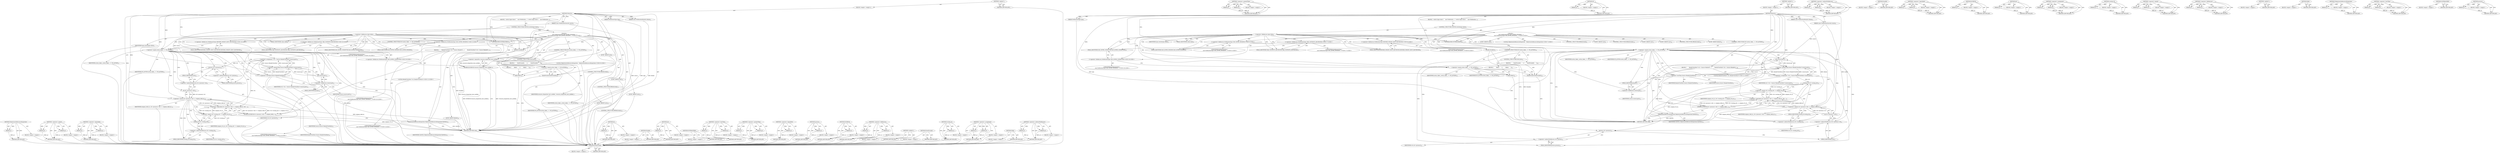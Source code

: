 digraph "process" {
vulnerable_175 [label=<(METHOD,TakeActionOnResourceDispatcher)>];
vulnerable_176 [label=<(PARAM,p1)>];
vulnerable_177 [label=<(BLOCK,&lt;empty&gt;,&lt;empty&gt;)>];
vulnerable_178 [label=<(METHOD_RETURN,ANY)>];
vulnerable_129 [label=<(METHOD,&lt;operator&gt;.equals)>];
vulnerable_130 [label=<(PARAM,p1)>];
vulnerable_131 [label=<(PARAM,p2)>];
vulnerable_132 [label=<(BLOCK,&lt;empty&gt;,&lt;empty&gt;)>];
vulnerable_133 [label=<(METHOD_RETURN,ANY)>];
vulnerable_153 [label=<(METHOD,&lt;operator&gt;.logicalAnd)>];
vulnerable_154 [label=<(PARAM,p1)>];
vulnerable_155 [label=<(PARAM,p2)>];
vulnerable_156 [label=<(BLOCK,&lt;empty&gt;,&lt;empty&gt;)>];
vulnerable_157 [label=<(METHOD_RETURN,ANY)>];
vulnerable_6 [label=<(METHOD,&lt;global&gt;)<SUB>1</SUB>>];
vulnerable_7 [label=<(BLOCK,&lt;empty&gt;,&lt;empty&gt;)<SUB>1</SUB>>];
vulnerable_8 [label=<(METHOD,Observe)<SUB>1</SUB>>];
vulnerable_9 [label=<(PARAM,NotificationType type)<SUB>1</SUB>>];
vulnerable_10 [label=<(PARAM,const NotificationSource&amp; source)<SUB>2</SUB>>];
vulnerable_11 [label=<(PARAM,const NotificationDetails&amp; details)<SUB>3</SUB>>];
vulnerable_12 [label=<(BLOCK,{
  switch (type.value) {
    case Notification...,{
  switch (type.value) {
    case Notification...)<SUB>3</SUB>>];
vulnerable_13 [label=<(CONTROL_STRUCTURE,SWITCH,switch(type.value))<SUB>4</SUB>>];
vulnerable_14 [label=<(&lt;operator&gt;.fieldAccess,type.value)<SUB>4</SUB>>];
vulnerable_15 [label=<(IDENTIFIER,type,switch(type.value))<SUB>4</SUB>>];
vulnerable_16 [label=<(FIELD_IDENTIFIER,value,value)<SUB>4</SUB>>];
vulnerable_17 [label="<(BLOCK,{
    case NotificationType::NAV_ENTRY_PENDING:...,{
    case NotificationType::NAV_ENTRY_PENDING:...)<SUB>4</SUB>>"];
vulnerable_18 [label=<(JUMP_TARGET,case)<SUB>5</SUB>>];
vulnerable_19 [label="<(&lt;operator&gt;.fieldAccess,NotificationType::NAV_ENTRY_PENDING)<SUB>5</SUB>>"];
vulnerable_20 [label="<(IDENTIFIER,NotificationType,{
    case NotificationType::NAV_ENTRY_PENDING:...)<SUB>5</SUB>>"];
vulnerable_21 [label=<(FIELD_IDENTIFIER,NAV_ENTRY_PENDING,NAV_ENTRY_PENDING)<SUB>5</SUB>>];
vulnerable_22 [label=<(Disable,Disable())<SUB>6</SUB>>];
vulnerable_23 [label=<(DCHECK,DCHECK(!resource_dispatcher_host_notified_))<SUB>7</SUB>>];
vulnerable_24 [label=<(&lt;operator&gt;.logicalNot,!resource_dispatcher_host_notified_)<SUB>7</SUB>>];
vulnerable_25 [label=<(IDENTIFIER,resource_dispatcher_host_notified_,!resource_dispatcher_host_notified_)<SUB>7</SUB>>];
vulnerable_26 [label="<(LOCAL,TakeActionOnResourceDispatcher : TakeActionOnResourceDispatcher)<SUB>8</SUB>>"];
vulnerable_27 [label=<(CONTROL_STRUCTURE,BREAK,break;)<SUB>9</SUB>>];
vulnerable_28 [label=<(JUMP_TARGET,case)<SUB>10</SUB>>];
vulnerable_29 [label="<(&lt;operator&gt;.fieldAccess,NotificationType::RENDER_WIDGET_HOST_DESTROYED)<SUB>10</SUB>>"];
vulnerable_30 [label="<(IDENTIFIER,NotificationType,{
    case NotificationType::NAV_ENTRY_PENDING:...)<SUB>10</SUB>>"];
vulnerable_31 [label=<(FIELD_IDENTIFIER,RENDER_WIDGET_HOST_DESTROYED,RENDER_WIDGET_HOST_DESTROYED)<SUB>10</SUB>>];
vulnerable_32 [label=<(CONTROL_STRUCTURE,IF,if (action_taken_ == NO_ACTION))<SUB>11</SUB>>];
vulnerable_33 [label=<(&lt;operator&gt;.equals,action_taken_ == NO_ACTION)<SUB>11</SUB>>];
vulnerable_34 [label=<(IDENTIFIER,action_taken_,action_taken_ == NO_ACTION)<SUB>11</SUB>>];
vulnerable_35 [label=<(IDENTIFIER,NO_ACTION,action_taken_ == NO_ACTION)<SUB>11</SUB>>];
vulnerable_36 [label=<(BLOCK,{
        RenderViewHost* rvh = Source&lt;RenderVi...,{
        RenderViewHost* rvh = Source&lt;RenderVi...)<SUB>11</SUB>>];
vulnerable_37 [label="<(LOCAL,RenderViewHost* rvh: RenderViewHost*)<SUB>12</SUB>>"];
vulnerable_38 [label=<(&lt;operator&gt;.assignment,* rvh = Source&lt;RenderViewHost&gt;(source).ptr())<SUB>12</SUB>>];
vulnerable_39 [label=<(IDENTIFIER,rvh,* rvh = Source&lt;RenderViewHost&gt;(source).ptr())<SUB>12</SUB>>];
vulnerable_40 [label=<(&lt;operator&gt;.greaterThan,Source&lt;RenderViewHost&gt;(source).ptr())<SUB>12</SUB>>];
vulnerable_41 [label=<(&lt;operator&gt;.lessThan,Source&lt;RenderViewHost)<SUB>12</SUB>>];
vulnerable_42 [label=<(IDENTIFIER,Source,Source&lt;RenderViewHost)<SUB>12</SUB>>];
vulnerable_43 [label=<(IDENTIFIER,RenderViewHost,Source&lt;RenderViewHost)<SUB>12</SUB>>];
vulnerable_44 [label=<(ptr,(source).ptr())<SUB>12</SUB>>];
vulnerable_45 [label=<(&lt;operator&gt;.fieldAccess,(source).ptr)<SUB>12</SUB>>];
vulnerable_46 [label=<(IDENTIFIER,source,(source).ptr())<SUB>12</SUB>>];
vulnerable_47 [label=<(FIELD_IDENTIFIER,ptr,ptr)<SUB>12</SUB>>];
vulnerable_48 [label=<(DCHECK,DCHECK(rvh-&gt;process()-&gt;id() == original_child_i...)<SUB>13</SUB>>];
vulnerable_49 [label=<(&lt;operator&gt;.logicalAnd,rvh-&gt;process()-&gt;id() == original_child_id_ &amp;&amp;
 ...)<SUB>13</SUB>>];
vulnerable_50 [label=<(&lt;operator&gt;.equals,rvh-&gt;process()-&gt;id() == original_child_id_)<SUB>13</SUB>>];
vulnerable_51 [label=<(id,rvh-&gt;process()-&gt;id())<SUB>13</SUB>>];
vulnerable_52 [label=<(&lt;operator&gt;.indirectFieldAccess,rvh-&gt;process()-&gt;id)<SUB>13</SUB>>];
vulnerable_53 [label=<(process,rvh-&gt;process())<SUB>13</SUB>>];
vulnerable_54 [label=<(&lt;operator&gt;.indirectFieldAccess,rvh-&gt;process)<SUB>13</SUB>>];
vulnerable_55 [label=<(IDENTIFIER,rvh,rvh-&gt;process())<SUB>13</SUB>>];
vulnerable_56 [label=<(FIELD_IDENTIFIER,process,process)<SUB>13</SUB>>];
vulnerable_57 [label=<(FIELD_IDENTIFIER,id,id)<SUB>13</SUB>>];
vulnerable_58 [label=<(IDENTIFIER,original_child_id_,rvh-&gt;process()-&gt;id() == original_child_id_)<SUB>13</SUB>>];
vulnerable_59 [label=<(&lt;operator&gt;.equals,rvh-&gt;routing_id() == original_rvh_id_)<SUB>14</SUB>>];
vulnerable_60 [label=<(routing_id,rvh-&gt;routing_id())<SUB>14</SUB>>];
vulnerable_61 [label=<(&lt;operator&gt;.indirectFieldAccess,rvh-&gt;routing_id)<SUB>14</SUB>>];
vulnerable_62 [label=<(IDENTIFIER,rvh,rvh-&gt;routing_id())<SUB>14</SUB>>];
vulnerable_63 [label=<(FIELD_IDENTIFIER,routing_id,routing_id)<SUB>14</SUB>>];
vulnerable_64 [label=<(IDENTIFIER,original_rvh_id_,rvh-&gt;routing_id() == original_rvh_id_)<SUB>14</SUB>>];
vulnerable_65 [label=<(TakeActionOnResourceDispatcher,TakeActionOnResourceDispatcher(CANCEL))<SUB>15</SUB>>];
vulnerable_66 [label=<(IDENTIFIER,CANCEL,TakeActionOnResourceDispatcher(CANCEL))<SUB>15</SUB>>];
vulnerable_67 [label=<(CONTROL_STRUCTURE,BREAK,break;)<SUB>17</SUB>>];
vulnerable_68 [label=<(JUMP_TARGET,case)<SUB>18</SUB>>];
vulnerable_69 [label="<(&lt;operator&gt;.fieldAccess,NotificationType::TAB_CONTENTS_DESTROYED)<SUB>18</SUB>>"];
vulnerable_70 [label="<(IDENTIFIER,NotificationType,{
    case NotificationType::NAV_ENTRY_PENDING:...)<SUB>18</SUB>>"];
vulnerable_71 [label=<(FIELD_IDENTIFIER,TAB_CONTENTS_DESTROYED,TAB_CONTENTS_DESTROYED)<SUB>18</SUB>>];
vulnerable_72 [label=<(JUMP_TARGET,case)<SUB>19</SUB>>];
vulnerable_73 [label="<(&lt;operator&gt;.fieldAccess,NotificationType::NAV_ENTRY_COMMITTED)<SUB>19</SUB>>"];
vulnerable_74 [label="<(IDENTIFIER,NotificationType,{
    case NotificationType::NAV_ENTRY_PENDING:...)<SUB>19</SUB>>"];
vulnerable_75 [label=<(FIELD_IDENTIFIER,NAV_ENTRY_COMMITTED,NAV_ENTRY_COMMITTED)<SUB>19</SUB>>];
vulnerable_76 [label=<(CONTROL_STRUCTURE,IF,if (action_taken_ == NO_ACTION))<SUB>20</SUB>>];
vulnerable_77 [label=<(&lt;operator&gt;.equals,action_taken_ == NO_ACTION)<SUB>20</SUB>>];
vulnerable_78 [label=<(IDENTIFIER,action_taken_,action_taken_ == NO_ACTION)<SUB>20</SUB>>];
vulnerable_79 [label=<(IDENTIFIER,NO_ACTION,action_taken_ == NO_ACTION)<SUB>20</SUB>>];
vulnerable_80 [label=<(BLOCK,{
        DontProceed();
      },{
        DontProceed();
      })<SUB>20</SUB>>];
vulnerable_81 [label=<(DontProceed,DontProceed())<SUB>21</SUB>>];
vulnerable_82 [label=<(CONTROL_STRUCTURE,ELSE,else)<SUB>22</SUB>>];
vulnerable_83 [label=<(BLOCK,{
        Hide();
      },{
        Hide();
      })<SUB>22</SUB>>];
vulnerable_84 [label=<(Hide,Hide())<SUB>23</SUB>>];
vulnerable_85 [label=<(CONTROL_STRUCTURE,BREAK,break;)<SUB>25</SUB>>];
vulnerable_86 [label=<(JUMP_TARGET,default)<SUB>26</SUB>>];
vulnerable_87 [label=<(NOTREACHED,NOTREACHED())<SUB>27</SUB>>];
vulnerable_88 [label=<(METHOD_RETURN,void)<SUB>1</SUB>>];
vulnerable_90 [label=<(METHOD_RETURN,ANY)<SUB>1</SUB>>];
vulnerable_158 [label=<(METHOD,id)>];
vulnerable_159 [label=<(PARAM,p1)>];
vulnerable_160 [label=<(BLOCK,&lt;empty&gt;,&lt;empty&gt;)>];
vulnerable_161 [label=<(METHOD_RETURN,ANY)>];
vulnerable_118 [label=<(METHOD,Disable)>];
vulnerable_119 [label=<(BLOCK,&lt;empty&gt;,&lt;empty&gt;)>];
vulnerable_120 [label=<(METHOD_RETURN,ANY)>];
vulnerable_149 [label=<(METHOD,ptr)>];
vulnerable_150 [label=<(PARAM,p1)>];
vulnerable_151 [label=<(BLOCK,&lt;empty&gt;,&lt;empty&gt;)>];
vulnerable_152 [label=<(METHOD_RETURN,ANY)>];
vulnerable_185 [label=<(METHOD,NOTREACHED)>];
vulnerable_186 [label=<(BLOCK,&lt;empty&gt;,&lt;empty&gt;)>];
vulnerable_187 [label=<(METHOD_RETURN,ANY)>];
vulnerable_144 [label=<(METHOD,&lt;operator&gt;.lessThan)>];
vulnerable_145 [label=<(PARAM,p1)>];
vulnerable_146 [label=<(PARAM,p2)>];
vulnerable_147 [label=<(BLOCK,&lt;empty&gt;,&lt;empty&gt;)>];
vulnerable_148 [label=<(METHOD_RETURN,ANY)>];
vulnerable_139 [label=<(METHOD,&lt;operator&gt;.greaterThan)>];
vulnerable_140 [label=<(PARAM,p1)>];
vulnerable_141 [label=<(PARAM,p2)>];
vulnerable_142 [label=<(BLOCK,&lt;empty&gt;,&lt;empty&gt;)>];
vulnerable_143 [label=<(METHOD_RETURN,ANY)>];
vulnerable_125 [label=<(METHOD,&lt;operator&gt;.logicalNot)>];
vulnerable_126 [label=<(PARAM,p1)>];
vulnerable_127 [label=<(BLOCK,&lt;empty&gt;,&lt;empty&gt;)>];
vulnerable_128 [label=<(METHOD_RETURN,ANY)>];
vulnerable_167 [label=<(METHOD,process)>];
vulnerable_168 [label=<(PARAM,p1)>];
vulnerable_169 [label=<(BLOCK,&lt;empty&gt;,&lt;empty&gt;)>];
vulnerable_170 [label=<(METHOD_RETURN,ANY)>];
vulnerable_121 [label=<(METHOD,DCHECK)>];
vulnerable_122 [label=<(PARAM,p1)>];
vulnerable_123 [label=<(BLOCK,&lt;empty&gt;,&lt;empty&gt;)>];
vulnerable_124 [label=<(METHOD_RETURN,ANY)>];
vulnerable_113 [label=<(METHOD,&lt;operator&gt;.fieldAccess)>];
vulnerable_114 [label=<(PARAM,p1)>];
vulnerable_115 [label=<(PARAM,p2)>];
vulnerable_116 [label=<(BLOCK,&lt;empty&gt;,&lt;empty&gt;)>];
vulnerable_117 [label=<(METHOD_RETURN,ANY)>];
vulnerable_107 [label=<(METHOD,&lt;global&gt;)<SUB>1</SUB>>];
vulnerable_108 [label=<(BLOCK,&lt;empty&gt;,&lt;empty&gt;)>];
vulnerable_109 [label=<(METHOD_RETURN,ANY)>];
vulnerable_179 [label=<(METHOD,DontProceed)>];
vulnerable_180 [label=<(BLOCK,&lt;empty&gt;,&lt;empty&gt;)>];
vulnerable_181 [label=<(METHOD_RETURN,ANY)>];
vulnerable_171 [label=<(METHOD,routing_id)>];
vulnerable_172 [label=<(PARAM,p1)>];
vulnerable_173 [label=<(BLOCK,&lt;empty&gt;,&lt;empty&gt;)>];
vulnerable_174 [label=<(METHOD_RETURN,ANY)>];
vulnerable_134 [label=<(METHOD,&lt;operator&gt;.assignment)>];
vulnerable_135 [label=<(PARAM,p1)>];
vulnerable_136 [label=<(PARAM,p2)>];
vulnerable_137 [label=<(BLOCK,&lt;empty&gt;,&lt;empty&gt;)>];
vulnerable_138 [label=<(METHOD_RETURN,ANY)>];
vulnerable_182 [label=<(METHOD,Hide)>];
vulnerable_183 [label=<(BLOCK,&lt;empty&gt;,&lt;empty&gt;)>];
vulnerable_184 [label=<(METHOD_RETURN,ANY)>];
vulnerable_162 [label=<(METHOD,&lt;operator&gt;.indirectFieldAccess)>];
vulnerable_163 [label=<(PARAM,p1)>];
vulnerable_164 [label=<(PARAM,p2)>];
vulnerable_165 [label=<(BLOCK,&lt;empty&gt;,&lt;empty&gt;)>];
vulnerable_166 [label=<(METHOD_RETURN,ANY)>];
fixed_172 [label=<(METHOD,DontProceed)>];
fixed_173 [label=<(BLOCK,&lt;empty&gt;,&lt;empty&gt;)>];
fixed_174 [label=<(METHOD_RETURN,ANY)>];
fixed_128 [label=<(METHOD,&lt;operator&gt;.greaterThan)>];
fixed_129 [label=<(PARAM,p1)>];
fixed_130 [label=<(PARAM,p2)>];
fixed_131 [label=<(BLOCK,&lt;empty&gt;,&lt;empty&gt;)>];
fixed_132 [label=<(METHOD_RETURN,ANY)>];
fixed_151 [label=<(METHOD,id)>];
fixed_152 [label=<(PARAM,p1)>];
fixed_153 [label=<(BLOCK,&lt;empty&gt;,&lt;empty&gt;)>];
fixed_154 [label=<(METHOD_RETURN,ANY)>];
fixed_6 [label=<(METHOD,&lt;global&gt;)<SUB>1</SUB>>];
fixed_7 [label=<(BLOCK,&lt;empty&gt;,&lt;empty&gt;)<SUB>1</SUB>>];
fixed_8 [label=<(METHOD,Observe)<SUB>1</SUB>>];
fixed_9 [label=<(PARAM,NotificationType type)<SUB>1</SUB>>];
fixed_10 [label=<(PARAM,const NotificationSource&amp; source)<SUB>2</SUB>>];
fixed_11 [label=<(PARAM,const NotificationDetails&amp; details)<SUB>3</SUB>>];
fixed_12 [label=<(BLOCK,{
  switch (type.value) {
    case Notification...,{
  switch (type.value) {
    case Notification...)<SUB>3</SUB>>];
fixed_13 [label=<(CONTROL_STRUCTURE,SWITCH,switch(type.value))<SUB>4</SUB>>];
fixed_14 [label=<(&lt;operator&gt;.fieldAccess,type.value)<SUB>4</SUB>>];
fixed_15 [label=<(IDENTIFIER,type,switch(type.value))<SUB>4</SUB>>];
fixed_16 [label=<(FIELD_IDENTIFIER,value,value)<SUB>4</SUB>>];
fixed_17 [label="<(BLOCK,{
    case NotificationType::NAV_ENTRY_PENDING:...,{
    case NotificationType::NAV_ENTRY_PENDING:...)<SUB>4</SUB>>"];
fixed_18 [label=<(JUMP_TARGET,case)<SUB>5</SUB>>];
fixed_19 [label="<(&lt;operator&gt;.fieldAccess,NotificationType::NAV_ENTRY_PENDING)<SUB>5</SUB>>"];
fixed_20 [label="<(IDENTIFIER,NotificationType,{
    case NotificationType::NAV_ENTRY_PENDING:...)<SUB>5</SUB>>"];
fixed_21 [label=<(FIELD_IDENTIFIER,NAV_ENTRY_PENDING,NAV_ENTRY_PENDING)<SUB>5</SUB>>];
fixed_22 [label=<(Disable,Disable())<SUB>6</SUB>>];
fixed_23 [label="<(LOCAL,TakeActionOnResourceDispatcher : TakeActionOnResourceDispatcher)<SUB>7</SUB>>"];
fixed_24 [label=<(CONTROL_STRUCTURE,BREAK,break;)<SUB>8</SUB>>];
fixed_25 [label=<(JUMP_TARGET,case)<SUB>9</SUB>>];
fixed_26 [label="<(&lt;operator&gt;.fieldAccess,NotificationType::RENDER_WIDGET_HOST_DESTROYED)<SUB>9</SUB>>"];
fixed_27 [label="<(IDENTIFIER,NotificationType,{
    case NotificationType::NAV_ENTRY_PENDING:...)<SUB>9</SUB>>"];
fixed_28 [label=<(FIELD_IDENTIFIER,RENDER_WIDGET_HOST_DESTROYED,RENDER_WIDGET_HOST_DESTROYED)<SUB>9</SUB>>];
fixed_29 [label=<(CONTROL_STRUCTURE,IF,if (action_taken_ == NO_ACTION))<SUB>10</SUB>>];
fixed_30 [label=<(&lt;operator&gt;.equals,action_taken_ == NO_ACTION)<SUB>10</SUB>>];
fixed_31 [label=<(IDENTIFIER,action_taken_,action_taken_ == NO_ACTION)<SUB>10</SUB>>];
fixed_32 [label=<(IDENTIFIER,NO_ACTION,action_taken_ == NO_ACTION)<SUB>10</SUB>>];
fixed_33 [label=<(BLOCK,{
        RenderViewHost* rvh = Source&lt;RenderVi...,{
        RenderViewHost* rvh = Source&lt;RenderVi...)<SUB>10</SUB>>];
fixed_34 [label="<(LOCAL,RenderViewHost* rvh: RenderViewHost*)<SUB>11</SUB>>"];
fixed_35 [label=<(&lt;operator&gt;.assignment,* rvh = Source&lt;RenderViewHost&gt;(source).ptr())<SUB>11</SUB>>];
fixed_36 [label=<(IDENTIFIER,rvh,* rvh = Source&lt;RenderViewHost&gt;(source).ptr())<SUB>11</SUB>>];
fixed_37 [label=<(&lt;operator&gt;.greaterThan,Source&lt;RenderViewHost&gt;(source).ptr())<SUB>11</SUB>>];
fixed_38 [label=<(&lt;operator&gt;.lessThan,Source&lt;RenderViewHost)<SUB>11</SUB>>];
fixed_39 [label=<(IDENTIFIER,Source,Source&lt;RenderViewHost)<SUB>11</SUB>>];
fixed_40 [label=<(IDENTIFIER,RenderViewHost,Source&lt;RenderViewHost)<SUB>11</SUB>>];
fixed_41 [label=<(ptr,(source).ptr())<SUB>11</SUB>>];
fixed_42 [label=<(&lt;operator&gt;.fieldAccess,(source).ptr)<SUB>11</SUB>>];
fixed_43 [label=<(IDENTIFIER,source,(source).ptr())<SUB>11</SUB>>];
fixed_44 [label=<(FIELD_IDENTIFIER,ptr,ptr)<SUB>11</SUB>>];
fixed_45 [label=<(DCHECK,DCHECK(rvh-&gt;process()-&gt;id() == original_child_i...)<SUB>12</SUB>>];
fixed_46 [label=<(&lt;operator&gt;.logicalAnd,rvh-&gt;process()-&gt;id() == original_child_id_ &amp;&amp;
 ...)<SUB>12</SUB>>];
fixed_47 [label=<(&lt;operator&gt;.equals,rvh-&gt;process()-&gt;id() == original_child_id_)<SUB>12</SUB>>];
fixed_48 [label=<(id,rvh-&gt;process()-&gt;id())<SUB>12</SUB>>];
fixed_49 [label=<(&lt;operator&gt;.indirectFieldAccess,rvh-&gt;process()-&gt;id)<SUB>12</SUB>>];
fixed_50 [label=<(process,rvh-&gt;process())<SUB>12</SUB>>];
fixed_51 [label=<(&lt;operator&gt;.indirectFieldAccess,rvh-&gt;process)<SUB>12</SUB>>];
fixed_52 [label=<(IDENTIFIER,rvh,rvh-&gt;process())<SUB>12</SUB>>];
fixed_53 [label=<(FIELD_IDENTIFIER,process,process)<SUB>12</SUB>>];
fixed_54 [label=<(FIELD_IDENTIFIER,id,id)<SUB>12</SUB>>];
fixed_55 [label=<(IDENTIFIER,original_child_id_,rvh-&gt;process()-&gt;id() == original_child_id_)<SUB>12</SUB>>];
fixed_56 [label=<(&lt;operator&gt;.equals,rvh-&gt;routing_id() == original_rvh_id_)<SUB>13</SUB>>];
fixed_57 [label=<(routing_id,rvh-&gt;routing_id())<SUB>13</SUB>>];
fixed_58 [label=<(&lt;operator&gt;.indirectFieldAccess,rvh-&gt;routing_id)<SUB>13</SUB>>];
fixed_59 [label=<(IDENTIFIER,rvh,rvh-&gt;routing_id())<SUB>13</SUB>>];
fixed_60 [label=<(FIELD_IDENTIFIER,routing_id,routing_id)<SUB>13</SUB>>];
fixed_61 [label=<(IDENTIFIER,original_rvh_id_,rvh-&gt;routing_id() == original_rvh_id_)<SUB>13</SUB>>];
fixed_62 [label=<(TakeActionOnResourceDispatcher,TakeActionOnResourceDispatcher(CANCEL))<SUB>14</SUB>>];
fixed_63 [label=<(IDENTIFIER,CANCEL,TakeActionOnResourceDispatcher(CANCEL))<SUB>14</SUB>>];
fixed_64 [label=<(CONTROL_STRUCTURE,BREAK,break;)<SUB>16</SUB>>];
fixed_65 [label=<(JUMP_TARGET,case)<SUB>17</SUB>>];
fixed_66 [label="<(&lt;operator&gt;.fieldAccess,NotificationType::TAB_CONTENTS_DESTROYED)<SUB>17</SUB>>"];
fixed_67 [label="<(IDENTIFIER,NotificationType,{
    case NotificationType::NAV_ENTRY_PENDING:...)<SUB>17</SUB>>"];
fixed_68 [label=<(FIELD_IDENTIFIER,TAB_CONTENTS_DESTROYED,TAB_CONTENTS_DESTROYED)<SUB>17</SUB>>];
fixed_69 [label=<(JUMP_TARGET,case)<SUB>18</SUB>>];
fixed_70 [label="<(&lt;operator&gt;.fieldAccess,NotificationType::NAV_ENTRY_COMMITTED)<SUB>18</SUB>>"];
fixed_71 [label="<(IDENTIFIER,NotificationType,{
    case NotificationType::NAV_ENTRY_PENDING:...)<SUB>18</SUB>>"];
fixed_72 [label=<(FIELD_IDENTIFIER,NAV_ENTRY_COMMITTED,NAV_ENTRY_COMMITTED)<SUB>18</SUB>>];
fixed_73 [label=<(CONTROL_STRUCTURE,IF,if (action_taken_ == NO_ACTION))<SUB>19</SUB>>];
fixed_74 [label=<(&lt;operator&gt;.equals,action_taken_ == NO_ACTION)<SUB>19</SUB>>];
fixed_75 [label=<(IDENTIFIER,action_taken_,action_taken_ == NO_ACTION)<SUB>19</SUB>>];
fixed_76 [label=<(IDENTIFIER,NO_ACTION,action_taken_ == NO_ACTION)<SUB>19</SUB>>];
fixed_77 [label=<(BLOCK,{
        DontProceed();
      },{
        DontProceed();
      })<SUB>19</SUB>>];
fixed_78 [label=<(DontProceed,DontProceed())<SUB>20</SUB>>];
fixed_79 [label=<(CONTROL_STRUCTURE,ELSE,else)<SUB>21</SUB>>];
fixed_80 [label=<(BLOCK,{
        Hide();
      },{
        Hide();
      })<SUB>21</SUB>>];
fixed_81 [label=<(Hide,Hide())<SUB>22</SUB>>];
fixed_82 [label=<(CONTROL_STRUCTURE,BREAK,break;)<SUB>24</SUB>>];
fixed_83 [label=<(JUMP_TARGET,default)<SUB>25</SUB>>];
fixed_84 [label=<(NOTREACHED,NOTREACHED())<SUB>26</SUB>>];
fixed_85 [label=<(METHOD_RETURN,void)<SUB>1</SUB>>];
fixed_87 [label=<(METHOD_RETURN,ANY)<SUB>1</SUB>>];
fixed_155 [label=<(METHOD,&lt;operator&gt;.indirectFieldAccess)>];
fixed_156 [label=<(PARAM,p1)>];
fixed_157 [label=<(PARAM,p2)>];
fixed_158 [label=<(BLOCK,&lt;empty&gt;,&lt;empty&gt;)>];
fixed_159 [label=<(METHOD_RETURN,ANY)>];
fixed_115 [label=<(METHOD,Disable)>];
fixed_116 [label=<(BLOCK,&lt;empty&gt;,&lt;empty&gt;)>];
fixed_117 [label=<(METHOD_RETURN,ANY)>];
fixed_146 [label=<(METHOD,&lt;operator&gt;.logicalAnd)>];
fixed_147 [label=<(PARAM,p1)>];
fixed_148 [label=<(PARAM,p2)>];
fixed_149 [label=<(BLOCK,&lt;empty&gt;,&lt;empty&gt;)>];
fixed_150 [label=<(METHOD_RETURN,ANY)>];
fixed_142 [label=<(METHOD,DCHECK)>];
fixed_143 [label=<(PARAM,p1)>];
fixed_144 [label=<(BLOCK,&lt;empty&gt;,&lt;empty&gt;)>];
fixed_145 [label=<(METHOD_RETURN,ANY)>];
fixed_138 [label=<(METHOD,ptr)>];
fixed_139 [label=<(PARAM,p1)>];
fixed_140 [label=<(BLOCK,&lt;empty&gt;,&lt;empty&gt;)>];
fixed_141 [label=<(METHOD_RETURN,ANY)>];
fixed_123 [label=<(METHOD,&lt;operator&gt;.assignment)>];
fixed_124 [label=<(PARAM,p1)>];
fixed_125 [label=<(PARAM,p2)>];
fixed_126 [label=<(BLOCK,&lt;empty&gt;,&lt;empty&gt;)>];
fixed_127 [label=<(METHOD_RETURN,ANY)>];
fixed_164 [label=<(METHOD,routing_id)>];
fixed_165 [label=<(PARAM,p1)>];
fixed_166 [label=<(BLOCK,&lt;empty&gt;,&lt;empty&gt;)>];
fixed_167 [label=<(METHOD_RETURN,ANY)>];
fixed_118 [label=<(METHOD,&lt;operator&gt;.equals)>];
fixed_119 [label=<(PARAM,p1)>];
fixed_120 [label=<(PARAM,p2)>];
fixed_121 [label=<(BLOCK,&lt;empty&gt;,&lt;empty&gt;)>];
fixed_122 [label=<(METHOD_RETURN,ANY)>];
fixed_110 [label=<(METHOD,&lt;operator&gt;.fieldAccess)>];
fixed_111 [label=<(PARAM,p1)>];
fixed_112 [label=<(PARAM,p2)>];
fixed_113 [label=<(BLOCK,&lt;empty&gt;,&lt;empty&gt;)>];
fixed_114 [label=<(METHOD_RETURN,ANY)>];
fixed_104 [label=<(METHOD,&lt;global&gt;)<SUB>1</SUB>>];
fixed_105 [label=<(BLOCK,&lt;empty&gt;,&lt;empty&gt;)>];
fixed_106 [label=<(METHOD_RETURN,ANY)>];
fixed_175 [label=<(METHOD,Hide)>];
fixed_176 [label=<(BLOCK,&lt;empty&gt;,&lt;empty&gt;)>];
fixed_177 [label=<(METHOD_RETURN,ANY)>];
fixed_168 [label=<(METHOD,TakeActionOnResourceDispatcher)>];
fixed_169 [label=<(PARAM,p1)>];
fixed_170 [label=<(BLOCK,&lt;empty&gt;,&lt;empty&gt;)>];
fixed_171 [label=<(METHOD_RETURN,ANY)>];
fixed_133 [label=<(METHOD,&lt;operator&gt;.lessThan)>];
fixed_134 [label=<(PARAM,p1)>];
fixed_135 [label=<(PARAM,p2)>];
fixed_136 [label=<(BLOCK,&lt;empty&gt;,&lt;empty&gt;)>];
fixed_137 [label=<(METHOD_RETURN,ANY)>];
fixed_178 [label=<(METHOD,NOTREACHED)>];
fixed_179 [label=<(BLOCK,&lt;empty&gt;,&lt;empty&gt;)>];
fixed_180 [label=<(METHOD_RETURN,ANY)>];
fixed_160 [label=<(METHOD,process)>];
fixed_161 [label=<(PARAM,p1)>];
fixed_162 [label=<(BLOCK,&lt;empty&gt;,&lt;empty&gt;)>];
fixed_163 [label=<(METHOD_RETURN,ANY)>];
vulnerable_175 -> vulnerable_176  [key=0, label="AST: "];
vulnerable_175 -> vulnerable_176  [key=1, label="DDG: "];
vulnerable_175 -> vulnerable_177  [key=0, label="AST: "];
vulnerable_175 -> vulnerable_178  [key=0, label="AST: "];
vulnerable_175 -> vulnerable_178  [key=1, label="CFG: "];
vulnerable_176 -> vulnerable_178  [key=0, label="DDG: p1"];
vulnerable_177 -> fixed_172  [key=0];
vulnerable_178 -> fixed_172  [key=0];
vulnerable_129 -> vulnerable_130  [key=0, label="AST: "];
vulnerable_129 -> vulnerable_130  [key=1, label="DDG: "];
vulnerable_129 -> vulnerable_132  [key=0, label="AST: "];
vulnerable_129 -> vulnerable_131  [key=0, label="AST: "];
vulnerable_129 -> vulnerable_131  [key=1, label="DDG: "];
vulnerable_129 -> vulnerable_133  [key=0, label="AST: "];
vulnerable_129 -> vulnerable_133  [key=1, label="CFG: "];
vulnerable_130 -> vulnerable_133  [key=0, label="DDG: p1"];
vulnerable_131 -> vulnerable_133  [key=0, label="DDG: p2"];
vulnerable_132 -> fixed_172  [key=0];
vulnerable_133 -> fixed_172  [key=0];
vulnerable_153 -> vulnerable_154  [key=0, label="AST: "];
vulnerable_153 -> vulnerable_154  [key=1, label="DDG: "];
vulnerable_153 -> vulnerable_156  [key=0, label="AST: "];
vulnerable_153 -> vulnerable_155  [key=0, label="AST: "];
vulnerable_153 -> vulnerable_155  [key=1, label="DDG: "];
vulnerable_153 -> vulnerable_157  [key=0, label="AST: "];
vulnerable_153 -> vulnerable_157  [key=1, label="CFG: "];
vulnerable_154 -> vulnerable_157  [key=0, label="DDG: p1"];
vulnerable_155 -> vulnerable_157  [key=0, label="DDG: p2"];
vulnerable_156 -> fixed_172  [key=0];
vulnerable_157 -> fixed_172  [key=0];
vulnerable_6 -> vulnerable_7  [key=0, label="AST: "];
vulnerable_6 -> vulnerable_90  [key=0, label="AST: "];
vulnerable_6 -> vulnerable_90  [key=1, label="CFG: "];
vulnerable_7 -> vulnerable_8  [key=0, label="AST: "];
vulnerable_8 -> vulnerable_9  [key=0, label="AST: "];
vulnerable_8 -> vulnerable_9  [key=1, label="DDG: "];
vulnerable_8 -> vulnerable_10  [key=0, label="AST: "];
vulnerable_8 -> vulnerable_10  [key=1, label="DDG: "];
vulnerable_8 -> vulnerable_11  [key=0, label="AST: "];
vulnerable_8 -> vulnerable_11  [key=1, label="DDG: "];
vulnerable_8 -> vulnerable_12  [key=0, label="AST: "];
vulnerable_8 -> vulnerable_88  [key=0, label="AST: "];
vulnerable_8 -> vulnerable_16  [key=0, label="CFG: "];
vulnerable_8 -> vulnerable_22  [key=0, label="DDG: "];
vulnerable_8 -> vulnerable_87  [key=0, label="DDG: "];
vulnerable_8 -> vulnerable_24  [key=0, label="DDG: "];
vulnerable_8 -> vulnerable_33  [key=0, label="DDG: "];
vulnerable_8 -> vulnerable_77  [key=0, label="DDG: "];
vulnerable_8 -> vulnerable_81  [key=0, label="DDG: "];
vulnerable_8 -> vulnerable_65  [key=0, label="DDG: "];
vulnerable_8 -> vulnerable_84  [key=0, label="DDG: "];
vulnerable_8 -> vulnerable_41  [key=0, label="DDG: "];
vulnerable_8 -> vulnerable_50  [key=0, label="DDG: "];
vulnerable_8 -> vulnerable_59  [key=0, label="DDG: "];
vulnerable_9 -> vulnerable_88  [key=0, label="DDG: type"];
vulnerable_10 -> vulnerable_88  [key=0, label="DDG: source"];
vulnerable_10 -> vulnerable_44  [key=0, label="DDG: source"];
vulnerable_11 -> vulnerable_88  [key=0, label="DDG: details"];
vulnerable_12 -> vulnerable_13  [key=0, label="AST: "];
vulnerable_13 -> vulnerable_14  [key=0, label="AST: "];
vulnerable_13 -> vulnerable_17  [key=0, label="AST: "];
vulnerable_14 -> vulnerable_15  [key=0, label="AST: "];
vulnerable_14 -> vulnerable_16  [key=0, label="AST: "];
vulnerable_14 -> vulnerable_21  [key=0, label="CFG: "];
vulnerable_14 -> vulnerable_21  [key=1, label="CDG: "];
vulnerable_14 -> vulnerable_31  [key=0, label="CFG: "];
vulnerable_14 -> vulnerable_31  [key=1, label="CDG: "];
vulnerable_14 -> vulnerable_71  [key=0, label="CFG: "];
vulnerable_14 -> vulnerable_71  [key=1, label="CDG: "];
vulnerable_14 -> vulnerable_75  [key=0, label="CFG: "];
vulnerable_14 -> vulnerable_75  [key=1, label="CDG: "];
vulnerable_14 -> vulnerable_87  [key=0, label="CFG: "];
vulnerable_14 -> vulnerable_87  [key=1, label="CDG: "];
vulnerable_14 -> vulnerable_73  [key=0, label="CDG: "];
vulnerable_14 -> vulnerable_77  [key=0, label="CDG: "];
vulnerable_14 -> vulnerable_19  [key=0, label="CDG: "];
vulnerable_14 -> vulnerable_69  [key=0, label="CDG: "];
vulnerable_14 -> vulnerable_22  [key=0, label="CDG: "];
vulnerable_14 -> vulnerable_29  [key=0, label="CDG: "];
vulnerable_14 -> vulnerable_24  [key=0, label="CDG: "];
vulnerable_14 -> vulnerable_33  [key=0, label="CDG: "];
vulnerable_14 -> vulnerable_23  [key=0, label="CDG: "];
vulnerable_15 -> fixed_172  [key=0];
vulnerable_16 -> vulnerable_14  [key=0, label="CFG: "];
vulnerable_17 -> vulnerable_18  [key=0, label="AST: "];
vulnerable_17 -> vulnerable_19  [key=0, label="AST: "];
vulnerable_17 -> vulnerable_22  [key=0, label="AST: "];
vulnerable_17 -> vulnerable_23  [key=0, label="AST: "];
vulnerable_17 -> vulnerable_26  [key=0, label="AST: "];
vulnerable_17 -> vulnerable_27  [key=0, label="AST: "];
vulnerable_17 -> vulnerable_28  [key=0, label="AST: "];
vulnerable_17 -> vulnerable_29  [key=0, label="AST: "];
vulnerable_17 -> vulnerable_32  [key=0, label="AST: "];
vulnerable_17 -> vulnerable_67  [key=0, label="AST: "];
vulnerable_17 -> vulnerable_68  [key=0, label="AST: "];
vulnerable_17 -> vulnerable_69  [key=0, label="AST: "];
vulnerable_17 -> vulnerable_72  [key=0, label="AST: "];
vulnerable_17 -> vulnerable_73  [key=0, label="AST: "];
vulnerable_17 -> vulnerable_76  [key=0, label="AST: "];
vulnerable_17 -> vulnerable_85  [key=0, label="AST: "];
vulnerable_17 -> vulnerable_86  [key=0, label="AST: "];
vulnerable_17 -> vulnerable_87  [key=0, label="AST: "];
vulnerable_18 -> fixed_172  [key=0];
vulnerable_19 -> vulnerable_20  [key=0, label="AST: "];
vulnerable_19 -> vulnerable_21  [key=0, label="AST: "];
vulnerable_19 -> vulnerable_22  [key=0, label="CFG: "];
vulnerable_20 -> fixed_172  [key=0];
vulnerable_21 -> vulnerable_19  [key=0, label="CFG: "];
vulnerable_22 -> vulnerable_24  [key=0, label="CFG: "];
vulnerable_22 -> vulnerable_88  [key=0, label="DDG: Disable()"];
vulnerable_23 -> vulnerable_24  [key=0, label="AST: "];
vulnerable_23 -> vulnerable_88  [key=0, label="CFG: "];
vulnerable_23 -> vulnerable_88  [key=1, label="DDG: !resource_dispatcher_host_notified_"];
vulnerable_23 -> vulnerable_88  [key=2, label="DDG: DCHECK(!resource_dispatcher_host_notified_)"];
vulnerable_24 -> vulnerable_25  [key=0, label="AST: "];
vulnerable_24 -> vulnerable_23  [key=0, label="CFG: "];
vulnerable_24 -> vulnerable_23  [key=1, label="DDG: resource_dispatcher_host_notified_"];
vulnerable_24 -> vulnerable_88  [key=0, label="DDG: resource_dispatcher_host_notified_"];
vulnerable_25 -> fixed_172  [key=0];
vulnerable_26 -> fixed_172  [key=0];
vulnerable_27 -> fixed_172  [key=0];
vulnerable_28 -> fixed_172  [key=0];
vulnerable_29 -> vulnerable_30  [key=0, label="AST: "];
vulnerable_29 -> vulnerable_31  [key=0, label="AST: "];
vulnerable_29 -> vulnerable_33  [key=0, label="CFG: "];
vulnerable_30 -> fixed_172  [key=0];
vulnerable_31 -> vulnerable_29  [key=0, label="CFG: "];
vulnerable_32 -> vulnerable_33  [key=0, label="AST: "];
vulnerable_32 -> vulnerable_36  [key=0, label="AST: "];
vulnerable_33 -> vulnerable_34  [key=0, label="AST: "];
vulnerable_33 -> vulnerable_35  [key=0, label="AST: "];
vulnerable_33 -> vulnerable_41  [key=0, label="CFG: "];
vulnerable_33 -> vulnerable_41  [key=1, label="CDG: "];
vulnerable_33 -> vulnerable_88  [key=0, label="CFG: "];
vulnerable_33 -> vulnerable_47  [key=0, label="CDG: "];
vulnerable_33 -> vulnerable_48  [key=0, label="CDG: "];
vulnerable_33 -> vulnerable_49  [key=0, label="CDG: "];
vulnerable_33 -> vulnerable_51  [key=0, label="CDG: "];
vulnerable_33 -> vulnerable_57  [key=0, label="CDG: "];
vulnerable_33 -> vulnerable_52  [key=0, label="CDG: "];
vulnerable_33 -> vulnerable_38  [key=0, label="CDG: "];
vulnerable_33 -> vulnerable_56  [key=0, label="CDG: "];
vulnerable_33 -> vulnerable_45  [key=0, label="CDG: "];
vulnerable_33 -> vulnerable_40  [key=0, label="CDG: "];
vulnerable_33 -> vulnerable_65  [key=0, label="CDG: "];
vulnerable_33 -> vulnerable_50  [key=0, label="CDG: "];
vulnerable_33 -> vulnerable_44  [key=0, label="CDG: "];
vulnerable_33 -> vulnerable_54  [key=0, label="CDG: "];
vulnerable_33 -> vulnerable_53  [key=0, label="CDG: "];
vulnerable_34 -> fixed_172  [key=0];
vulnerable_35 -> fixed_172  [key=0];
vulnerable_36 -> vulnerable_37  [key=0, label="AST: "];
vulnerable_36 -> vulnerable_38  [key=0, label="AST: "];
vulnerable_36 -> vulnerable_48  [key=0, label="AST: "];
vulnerable_36 -> vulnerable_65  [key=0, label="AST: "];
vulnerable_37 -> fixed_172  [key=0];
vulnerable_38 -> vulnerable_39  [key=0, label="AST: "];
vulnerable_38 -> vulnerable_40  [key=0, label="AST: "];
vulnerable_38 -> vulnerable_56  [key=0, label="CFG: "];
vulnerable_38 -> vulnerable_60  [key=0, label="DDG: rvh"];
vulnerable_38 -> vulnerable_53  [key=0, label="DDG: rvh"];
vulnerable_39 -> fixed_172  [key=0];
vulnerable_40 -> vulnerable_41  [key=0, label="AST: "];
vulnerable_40 -> vulnerable_44  [key=0, label="AST: "];
vulnerable_40 -> vulnerable_38  [key=0, label="CFG: "];
vulnerable_40 -> vulnerable_38  [key=1, label="DDG: Source&lt;RenderViewHost"];
vulnerable_40 -> vulnerable_38  [key=2, label="DDG: (source).ptr()"];
vulnerable_41 -> vulnerable_42  [key=0, label="AST: "];
vulnerable_41 -> vulnerable_43  [key=0, label="AST: "];
vulnerable_41 -> vulnerable_47  [key=0, label="CFG: "];
vulnerable_41 -> vulnerable_88  [key=0, label="DDG: Source"];
vulnerable_41 -> vulnerable_40  [key=0, label="DDG: Source"];
vulnerable_41 -> vulnerable_40  [key=1, label="DDG: RenderViewHost"];
vulnerable_42 -> fixed_172  [key=0];
vulnerable_43 -> fixed_172  [key=0];
vulnerable_44 -> vulnerable_45  [key=0, label="AST: "];
vulnerable_44 -> vulnerable_40  [key=0, label="CFG: "];
vulnerable_44 -> vulnerable_40  [key=1, label="DDG: (source).ptr"];
vulnerable_45 -> vulnerable_46  [key=0, label="AST: "];
vulnerable_45 -> vulnerable_47  [key=0, label="AST: "];
vulnerable_45 -> vulnerable_44  [key=0, label="CFG: "];
vulnerable_46 -> fixed_172  [key=0];
vulnerable_47 -> vulnerable_45  [key=0, label="CFG: "];
vulnerable_48 -> vulnerable_49  [key=0, label="AST: "];
vulnerable_48 -> vulnerable_65  [key=0, label="CFG: "];
vulnerable_49 -> vulnerable_50  [key=0, label="AST: "];
vulnerable_49 -> vulnerable_59  [key=0, label="AST: "];
vulnerable_49 -> vulnerable_48  [key=0, label="CFG: "];
vulnerable_49 -> vulnerable_48  [key=1, label="DDG: rvh-&gt;process()-&gt;id() == original_child_id_"];
vulnerable_49 -> vulnerable_48  [key=2, label="DDG: rvh-&gt;routing_id() == original_rvh_id_"];
vulnerable_50 -> vulnerable_51  [key=0, label="AST: "];
vulnerable_50 -> vulnerable_58  [key=0, label="AST: "];
vulnerable_50 -> vulnerable_49  [key=0, label="CFG: "];
vulnerable_50 -> vulnerable_49  [key=1, label="DDG: rvh-&gt;process()-&gt;id()"];
vulnerable_50 -> vulnerable_49  [key=2, label="DDG: original_child_id_"];
vulnerable_50 -> vulnerable_63  [key=0, label="CFG: "];
vulnerable_50 -> vulnerable_63  [key=1, label="CDG: "];
vulnerable_50 -> vulnerable_88  [key=0, label="DDG: original_child_id_"];
vulnerable_50 -> vulnerable_60  [key=0, label="CDG: "];
vulnerable_50 -> vulnerable_59  [key=0, label="CDG: "];
vulnerable_50 -> vulnerable_61  [key=0, label="CDG: "];
vulnerable_51 -> vulnerable_52  [key=0, label="AST: "];
vulnerable_51 -> vulnerable_50  [key=0, label="CFG: "];
vulnerable_51 -> vulnerable_50  [key=1, label="DDG: rvh-&gt;process()-&gt;id"];
vulnerable_52 -> vulnerable_53  [key=0, label="AST: "];
vulnerable_52 -> vulnerable_57  [key=0, label="AST: "];
vulnerable_52 -> vulnerable_51  [key=0, label="CFG: "];
vulnerable_53 -> vulnerable_54  [key=0, label="AST: "];
vulnerable_53 -> vulnerable_57  [key=0, label="CFG: "];
vulnerable_54 -> vulnerable_55  [key=0, label="AST: "];
vulnerable_54 -> vulnerable_56  [key=0, label="AST: "];
vulnerable_54 -> vulnerable_53  [key=0, label="CFG: "];
vulnerable_55 -> fixed_172  [key=0];
vulnerable_56 -> vulnerable_54  [key=0, label="CFG: "];
vulnerable_57 -> vulnerable_52  [key=0, label="CFG: "];
vulnerable_58 -> fixed_172  [key=0];
vulnerable_59 -> vulnerable_60  [key=0, label="AST: "];
vulnerable_59 -> vulnerable_64  [key=0, label="AST: "];
vulnerable_59 -> vulnerable_49  [key=0, label="CFG: "];
vulnerable_59 -> vulnerable_49  [key=1, label="DDG: rvh-&gt;routing_id()"];
vulnerable_59 -> vulnerable_49  [key=2, label="DDG: original_rvh_id_"];
vulnerable_59 -> vulnerable_88  [key=0, label="DDG: original_rvh_id_"];
vulnerable_60 -> vulnerable_61  [key=0, label="AST: "];
vulnerable_60 -> vulnerable_59  [key=0, label="CFG: "];
vulnerable_60 -> vulnerable_59  [key=1, label="DDG: rvh-&gt;routing_id"];
vulnerable_61 -> vulnerable_62  [key=0, label="AST: "];
vulnerable_61 -> vulnerable_63  [key=0, label="AST: "];
vulnerable_61 -> vulnerable_60  [key=0, label="CFG: "];
vulnerable_62 -> fixed_172  [key=0];
vulnerable_63 -> vulnerable_61  [key=0, label="CFG: "];
vulnerable_64 -> fixed_172  [key=0];
vulnerable_65 -> vulnerable_66  [key=0, label="AST: "];
vulnerable_65 -> vulnerable_88  [key=0, label="CFG: "];
vulnerable_65 -> vulnerable_88  [key=1, label="DDG: CANCEL"];
vulnerable_66 -> fixed_172  [key=0];
vulnerable_67 -> fixed_172  [key=0];
vulnerable_68 -> fixed_172  [key=0];
vulnerable_69 -> vulnerable_70  [key=0, label="AST: "];
vulnerable_69 -> vulnerable_71  [key=0, label="AST: "];
vulnerable_69 -> vulnerable_75  [key=0, label="CFG: "];
vulnerable_70 -> fixed_172  [key=0];
vulnerable_71 -> vulnerable_69  [key=0, label="CFG: "];
vulnerable_72 -> fixed_172  [key=0];
vulnerable_73 -> vulnerable_74  [key=0, label="AST: "];
vulnerable_73 -> vulnerable_75  [key=0, label="AST: "];
vulnerable_73 -> vulnerable_77  [key=0, label="CFG: "];
vulnerable_74 -> fixed_172  [key=0];
vulnerable_75 -> vulnerable_73  [key=0, label="CFG: "];
vulnerable_76 -> vulnerable_77  [key=0, label="AST: "];
vulnerable_76 -> vulnerable_80  [key=0, label="AST: "];
vulnerable_76 -> vulnerable_82  [key=0, label="AST: "];
vulnerable_77 -> vulnerable_78  [key=0, label="AST: "];
vulnerable_77 -> vulnerable_79  [key=0, label="AST: "];
vulnerable_77 -> vulnerable_81  [key=0, label="CFG: "];
vulnerable_77 -> vulnerable_81  [key=1, label="CDG: "];
vulnerable_77 -> vulnerable_84  [key=0, label="CFG: "];
vulnerable_77 -> vulnerable_84  [key=1, label="CDG: "];
vulnerable_78 -> fixed_172  [key=0];
vulnerable_79 -> fixed_172  [key=0];
vulnerable_80 -> vulnerable_81  [key=0, label="AST: "];
vulnerable_81 -> vulnerable_88  [key=0, label="CFG: "];
vulnerable_82 -> vulnerable_83  [key=0, label="AST: "];
vulnerable_83 -> vulnerable_84  [key=0, label="AST: "];
vulnerable_84 -> vulnerable_88  [key=0, label="CFG: "];
vulnerable_85 -> fixed_172  [key=0];
vulnerable_86 -> fixed_172  [key=0];
vulnerable_87 -> vulnerable_88  [key=0, label="CFG: "];
vulnerable_88 -> fixed_172  [key=0];
vulnerable_90 -> fixed_172  [key=0];
vulnerable_158 -> vulnerable_159  [key=0, label="AST: "];
vulnerable_158 -> vulnerable_159  [key=1, label="DDG: "];
vulnerable_158 -> vulnerable_160  [key=0, label="AST: "];
vulnerable_158 -> vulnerable_161  [key=0, label="AST: "];
vulnerable_158 -> vulnerable_161  [key=1, label="CFG: "];
vulnerable_159 -> vulnerable_161  [key=0, label="DDG: p1"];
vulnerable_160 -> fixed_172  [key=0];
vulnerable_161 -> fixed_172  [key=0];
vulnerable_118 -> vulnerable_119  [key=0, label="AST: "];
vulnerable_118 -> vulnerable_120  [key=0, label="AST: "];
vulnerable_118 -> vulnerable_120  [key=1, label="CFG: "];
vulnerable_119 -> fixed_172  [key=0];
vulnerable_120 -> fixed_172  [key=0];
vulnerable_149 -> vulnerable_150  [key=0, label="AST: "];
vulnerable_149 -> vulnerable_150  [key=1, label="DDG: "];
vulnerable_149 -> vulnerable_151  [key=0, label="AST: "];
vulnerable_149 -> vulnerable_152  [key=0, label="AST: "];
vulnerable_149 -> vulnerable_152  [key=1, label="CFG: "];
vulnerable_150 -> vulnerable_152  [key=0, label="DDG: p1"];
vulnerable_151 -> fixed_172  [key=0];
vulnerable_152 -> fixed_172  [key=0];
vulnerable_185 -> vulnerable_186  [key=0, label="AST: "];
vulnerable_185 -> vulnerable_187  [key=0, label="AST: "];
vulnerable_185 -> vulnerable_187  [key=1, label="CFG: "];
vulnerable_186 -> fixed_172  [key=0];
vulnerable_187 -> fixed_172  [key=0];
vulnerable_144 -> vulnerable_145  [key=0, label="AST: "];
vulnerable_144 -> vulnerable_145  [key=1, label="DDG: "];
vulnerable_144 -> vulnerable_147  [key=0, label="AST: "];
vulnerable_144 -> vulnerable_146  [key=0, label="AST: "];
vulnerable_144 -> vulnerable_146  [key=1, label="DDG: "];
vulnerable_144 -> vulnerable_148  [key=0, label="AST: "];
vulnerable_144 -> vulnerable_148  [key=1, label="CFG: "];
vulnerable_145 -> vulnerable_148  [key=0, label="DDG: p1"];
vulnerable_146 -> vulnerable_148  [key=0, label="DDG: p2"];
vulnerable_147 -> fixed_172  [key=0];
vulnerable_148 -> fixed_172  [key=0];
vulnerable_139 -> vulnerable_140  [key=0, label="AST: "];
vulnerable_139 -> vulnerable_140  [key=1, label="DDG: "];
vulnerable_139 -> vulnerable_142  [key=0, label="AST: "];
vulnerable_139 -> vulnerable_141  [key=0, label="AST: "];
vulnerable_139 -> vulnerable_141  [key=1, label="DDG: "];
vulnerable_139 -> vulnerable_143  [key=0, label="AST: "];
vulnerable_139 -> vulnerable_143  [key=1, label="CFG: "];
vulnerable_140 -> vulnerable_143  [key=0, label="DDG: p1"];
vulnerable_141 -> vulnerable_143  [key=0, label="DDG: p2"];
vulnerable_142 -> fixed_172  [key=0];
vulnerable_143 -> fixed_172  [key=0];
vulnerable_125 -> vulnerable_126  [key=0, label="AST: "];
vulnerable_125 -> vulnerable_126  [key=1, label="DDG: "];
vulnerable_125 -> vulnerable_127  [key=0, label="AST: "];
vulnerable_125 -> vulnerable_128  [key=0, label="AST: "];
vulnerable_125 -> vulnerable_128  [key=1, label="CFG: "];
vulnerable_126 -> vulnerable_128  [key=0, label="DDG: p1"];
vulnerable_127 -> fixed_172  [key=0];
vulnerable_128 -> fixed_172  [key=0];
vulnerable_167 -> vulnerable_168  [key=0, label="AST: "];
vulnerable_167 -> vulnerable_168  [key=1, label="DDG: "];
vulnerable_167 -> vulnerable_169  [key=0, label="AST: "];
vulnerable_167 -> vulnerable_170  [key=0, label="AST: "];
vulnerable_167 -> vulnerable_170  [key=1, label="CFG: "];
vulnerable_168 -> vulnerable_170  [key=0, label="DDG: p1"];
vulnerable_169 -> fixed_172  [key=0];
vulnerable_170 -> fixed_172  [key=0];
vulnerable_121 -> vulnerable_122  [key=0, label="AST: "];
vulnerable_121 -> vulnerable_122  [key=1, label="DDG: "];
vulnerable_121 -> vulnerable_123  [key=0, label="AST: "];
vulnerable_121 -> vulnerable_124  [key=0, label="AST: "];
vulnerable_121 -> vulnerable_124  [key=1, label="CFG: "];
vulnerable_122 -> vulnerable_124  [key=0, label="DDG: p1"];
vulnerable_123 -> fixed_172  [key=0];
vulnerable_124 -> fixed_172  [key=0];
vulnerable_113 -> vulnerable_114  [key=0, label="AST: "];
vulnerable_113 -> vulnerable_114  [key=1, label="DDG: "];
vulnerable_113 -> vulnerable_116  [key=0, label="AST: "];
vulnerable_113 -> vulnerable_115  [key=0, label="AST: "];
vulnerable_113 -> vulnerable_115  [key=1, label="DDG: "];
vulnerable_113 -> vulnerable_117  [key=0, label="AST: "];
vulnerable_113 -> vulnerable_117  [key=1, label="CFG: "];
vulnerable_114 -> vulnerable_117  [key=0, label="DDG: p1"];
vulnerable_115 -> vulnerable_117  [key=0, label="DDG: p2"];
vulnerable_116 -> fixed_172  [key=0];
vulnerable_117 -> fixed_172  [key=0];
vulnerable_107 -> vulnerable_108  [key=0, label="AST: "];
vulnerable_107 -> vulnerable_109  [key=0, label="AST: "];
vulnerable_107 -> vulnerable_109  [key=1, label="CFG: "];
vulnerable_108 -> fixed_172  [key=0];
vulnerable_109 -> fixed_172  [key=0];
vulnerable_179 -> vulnerable_180  [key=0, label="AST: "];
vulnerable_179 -> vulnerable_181  [key=0, label="AST: "];
vulnerable_179 -> vulnerable_181  [key=1, label="CFG: "];
vulnerable_180 -> fixed_172  [key=0];
vulnerable_181 -> fixed_172  [key=0];
vulnerable_171 -> vulnerable_172  [key=0, label="AST: "];
vulnerable_171 -> vulnerable_172  [key=1, label="DDG: "];
vulnerable_171 -> vulnerable_173  [key=0, label="AST: "];
vulnerable_171 -> vulnerable_174  [key=0, label="AST: "];
vulnerable_171 -> vulnerable_174  [key=1, label="CFG: "];
vulnerable_172 -> vulnerable_174  [key=0, label="DDG: p1"];
vulnerable_173 -> fixed_172  [key=0];
vulnerable_174 -> fixed_172  [key=0];
vulnerable_134 -> vulnerable_135  [key=0, label="AST: "];
vulnerable_134 -> vulnerable_135  [key=1, label="DDG: "];
vulnerable_134 -> vulnerable_137  [key=0, label="AST: "];
vulnerable_134 -> vulnerable_136  [key=0, label="AST: "];
vulnerable_134 -> vulnerable_136  [key=1, label="DDG: "];
vulnerable_134 -> vulnerable_138  [key=0, label="AST: "];
vulnerable_134 -> vulnerable_138  [key=1, label="CFG: "];
vulnerable_135 -> vulnerable_138  [key=0, label="DDG: p1"];
vulnerable_136 -> vulnerable_138  [key=0, label="DDG: p2"];
vulnerable_137 -> fixed_172  [key=0];
vulnerable_138 -> fixed_172  [key=0];
vulnerable_182 -> vulnerable_183  [key=0, label="AST: "];
vulnerable_182 -> vulnerable_184  [key=0, label="AST: "];
vulnerable_182 -> vulnerable_184  [key=1, label="CFG: "];
vulnerable_183 -> fixed_172  [key=0];
vulnerable_184 -> fixed_172  [key=0];
vulnerable_162 -> vulnerable_163  [key=0, label="AST: "];
vulnerable_162 -> vulnerable_163  [key=1, label="DDG: "];
vulnerable_162 -> vulnerable_165  [key=0, label="AST: "];
vulnerable_162 -> vulnerable_164  [key=0, label="AST: "];
vulnerable_162 -> vulnerable_164  [key=1, label="DDG: "];
vulnerable_162 -> vulnerable_166  [key=0, label="AST: "];
vulnerable_162 -> vulnerable_166  [key=1, label="CFG: "];
vulnerable_163 -> vulnerable_166  [key=0, label="DDG: p1"];
vulnerable_164 -> vulnerable_166  [key=0, label="DDG: p2"];
vulnerable_165 -> fixed_172  [key=0];
vulnerable_166 -> fixed_172  [key=0];
fixed_172 -> fixed_173  [key=0, label="AST: "];
fixed_172 -> fixed_174  [key=0, label="AST: "];
fixed_172 -> fixed_174  [key=1, label="CFG: "];
fixed_128 -> fixed_129  [key=0, label="AST: "];
fixed_128 -> fixed_129  [key=1, label="DDG: "];
fixed_128 -> fixed_131  [key=0, label="AST: "];
fixed_128 -> fixed_130  [key=0, label="AST: "];
fixed_128 -> fixed_130  [key=1, label="DDG: "];
fixed_128 -> fixed_132  [key=0, label="AST: "];
fixed_128 -> fixed_132  [key=1, label="CFG: "];
fixed_129 -> fixed_132  [key=0, label="DDG: p1"];
fixed_130 -> fixed_132  [key=0, label="DDG: p2"];
fixed_151 -> fixed_152  [key=0, label="AST: "];
fixed_151 -> fixed_152  [key=1, label="DDG: "];
fixed_151 -> fixed_153  [key=0, label="AST: "];
fixed_151 -> fixed_154  [key=0, label="AST: "];
fixed_151 -> fixed_154  [key=1, label="CFG: "];
fixed_152 -> fixed_154  [key=0, label="DDG: p1"];
fixed_6 -> fixed_7  [key=0, label="AST: "];
fixed_6 -> fixed_87  [key=0, label="AST: "];
fixed_6 -> fixed_87  [key=1, label="CFG: "];
fixed_7 -> fixed_8  [key=0, label="AST: "];
fixed_8 -> fixed_9  [key=0, label="AST: "];
fixed_8 -> fixed_9  [key=1, label="DDG: "];
fixed_8 -> fixed_10  [key=0, label="AST: "];
fixed_8 -> fixed_10  [key=1, label="DDG: "];
fixed_8 -> fixed_11  [key=0, label="AST: "];
fixed_8 -> fixed_11  [key=1, label="DDG: "];
fixed_8 -> fixed_12  [key=0, label="AST: "];
fixed_8 -> fixed_85  [key=0, label="AST: "];
fixed_8 -> fixed_16  [key=0, label="CFG: "];
fixed_8 -> fixed_22  [key=0, label="DDG: "];
fixed_8 -> fixed_84  [key=0, label="DDG: "];
fixed_8 -> fixed_30  [key=0, label="DDG: "];
fixed_8 -> fixed_74  [key=0, label="DDG: "];
fixed_8 -> fixed_78  [key=0, label="DDG: "];
fixed_8 -> fixed_62  [key=0, label="DDG: "];
fixed_8 -> fixed_81  [key=0, label="DDG: "];
fixed_8 -> fixed_38  [key=0, label="DDG: "];
fixed_8 -> fixed_47  [key=0, label="DDG: "];
fixed_8 -> fixed_56  [key=0, label="DDG: "];
fixed_9 -> fixed_85  [key=0, label="DDG: type"];
fixed_10 -> fixed_85  [key=0, label="DDG: source"];
fixed_10 -> fixed_41  [key=0, label="DDG: source"];
fixed_11 -> fixed_85  [key=0, label="DDG: details"];
fixed_12 -> fixed_13  [key=0, label="AST: "];
fixed_13 -> fixed_14  [key=0, label="AST: "];
fixed_13 -> fixed_17  [key=0, label="AST: "];
fixed_14 -> fixed_15  [key=0, label="AST: "];
fixed_14 -> fixed_16  [key=0, label="AST: "];
fixed_14 -> fixed_21  [key=0, label="CFG: "];
fixed_14 -> fixed_21  [key=1, label="CDG: "];
fixed_14 -> fixed_28  [key=0, label="CFG: "];
fixed_14 -> fixed_28  [key=1, label="CDG: "];
fixed_14 -> fixed_68  [key=0, label="CFG: "];
fixed_14 -> fixed_68  [key=1, label="CDG: "];
fixed_14 -> fixed_72  [key=0, label="CFG: "];
fixed_14 -> fixed_72  [key=1, label="CDG: "];
fixed_14 -> fixed_84  [key=0, label="CFG: "];
fixed_14 -> fixed_84  [key=1, label="CDG: "];
fixed_14 -> fixed_30  [key=0, label="CDG: "];
fixed_14 -> fixed_26  [key=0, label="CDG: "];
fixed_14 -> fixed_19  [key=0, label="CDG: "];
fixed_14 -> fixed_66  [key=0, label="CDG: "];
fixed_14 -> fixed_22  [key=0, label="CDG: "];
fixed_14 -> fixed_74  [key=0, label="CDG: "];
fixed_14 -> fixed_70  [key=0, label="CDG: "];
fixed_16 -> fixed_14  [key=0, label="CFG: "];
fixed_17 -> fixed_18  [key=0, label="AST: "];
fixed_17 -> fixed_19  [key=0, label="AST: "];
fixed_17 -> fixed_22  [key=0, label="AST: "];
fixed_17 -> fixed_23  [key=0, label="AST: "];
fixed_17 -> fixed_24  [key=0, label="AST: "];
fixed_17 -> fixed_25  [key=0, label="AST: "];
fixed_17 -> fixed_26  [key=0, label="AST: "];
fixed_17 -> fixed_29  [key=0, label="AST: "];
fixed_17 -> fixed_64  [key=0, label="AST: "];
fixed_17 -> fixed_65  [key=0, label="AST: "];
fixed_17 -> fixed_66  [key=0, label="AST: "];
fixed_17 -> fixed_69  [key=0, label="AST: "];
fixed_17 -> fixed_70  [key=0, label="AST: "];
fixed_17 -> fixed_73  [key=0, label="AST: "];
fixed_17 -> fixed_82  [key=0, label="AST: "];
fixed_17 -> fixed_83  [key=0, label="AST: "];
fixed_17 -> fixed_84  [key=0, label="AST: "];
fixed_19 -> fixed_20  [key=0, label="AST: "];
fixed_19 -> fixed_21  [key=0, label="AST: "];
fixed_19 -> fixed_22  [key=0, label="CFG: "];
fixed_21 -> fixed_19  [key=0, label="CFG: "];
fixed_22 -> fixed_85  [key=0, label="CFG: "];
fixed_22 -> fixed_85  [key=1, label="DDG: Disable()"];
fixed_26 -> fixed_27  [key=0, label="AST: "];
fixed_26 -> fixed_28  [key=0, label="AST: "];
fixed_26 -> fixed_30  [key=0, label="CFG: "];
fixed_28 -> fixed_26  [key=0, label="CFG: "];
fixed_29 -> fixed_30  [key=0, label="AST: "];
fixed_29 -> fixed_33  [key=0, label="AST: "];
fixed_30 -> fixed_31  [key=0, label="AST: "];
fixed_30 -> fixed_32  [key=0, label="AST: "];
fixed_30 -> fixed_38  [key=0, label="CFG: "];
fixed_30 -> fixed_38  [key=1, label="CDG: "];
fixed_30 -> fixed_85  [key=0, label="CFG: "];
fixed_30 -> fixed_47  [key=0, label="CDG: "];
fixed_30 -> fixed_48  [key=0, label="CDG: "];
fixed_30 -> fixed_49  [key=0, label="CDG: "];
fixed_30 -> fixed_42  [key=0, label="CDG: "];
fixed_30 -> fixed_51  [key=0, label="CDG: "];
fixed_30 -> fixed_37  [key=0, label="CDG: "];
fixed_30 -> fixed_46  [key=0, label="CDG: "];
fixed_30 -> fixed_45  [key=0, label="CDG: "];
fixed_30 -> fixed_50  [key=0, label="CDG: "];
fixed_30 -> fixed_44  [key=0, label="CDG: "];
fixed_30 -> fixed_35  [key=0, label="CDG: "];
fixed_30 -> fixed_54  [key=0, label="CDG: "];
fixed_30 -> fixed_53  [key=0, label="CDG: "];
fixed_30 -> fixed_41  [key=0, label="CDG: "];
fixed_30 -> fixed_62  [key=0, label="CDG: "];
fixed_33 -> fixed_34  [key=0, label="AST: "];
fixed_33 -> fixed_35  [key=0, label="AST: "];
fixed_33 -> fixed_45  [key=0, label="AST: "];
fixed_33 -> fixed_62  [key=0, label="AST: "];
fixed_35 -> fixed_36  [key=0, label="AST: "];
fixed_35 -> fixed_37  [key=0, label="AST: "];
fixed_35 -> fixed_53  [key=0, label="CFG: "];
fixed_35 -> fixed_57  [key=0, label="DDG: rvh"];
fixed_35 -> fixed_50  [key=0, label="DDG: rvh"];
fixed_37 -> fixed_38  [key=0, label="AST: "];
fixed_37 -> fixed_41  [key=0, label="AST: "];
fixed_37 -> fixed_35  [key=0, label="CFG: "];
fixed_37 -> fixed_35  [key=1, label="DDG: Source&lt;RenderViewHost"];
fixed_37 -> fixed_35  [key=2, label="DDG: (source).ptr()"];
fixed_38 -> fixed_39  [key=0, label="AST: "];
fixed_38 -> fixed_40  [key=0, label="AST: "];
fixed_38 -> fixed_44  [key=0, label="CFG: "];
fixed_38 -> fixed_85  [key=0, label="DDG: Source"];
fixed_38 -> fixed_37  [key=0, label="DDG: Source"];
fixed_38 -> fixed_37  [key=1, label="DDG: RenderViewHost"];
fixed_41 -> fixed_42  [key=0, label="AST: "];
fixed_41 -> fixed_37  [key=0, label="CFG: "];
fixed_41 -> fixed_37  [key=1, label="DDG: (source).ptr"];
fixed_42 -> fixed_43  [key=0, label="AST: "];
fixed_42 -> fixed_44  [key=0, label="AST: "];
fixed_42 -> fixed_41  [key=0, label="CFG: "];
fixed_44 -> fixed_42  [key=0, label="CFG: "];
fixed_45 -> fixed_46  [key=0, label="AST: "];
fixed_45 -> fixed_62  [key=0, label="CFG: "];
fixed_46 -> fixed_47  [key=0, label="AST: "];
fixed_46 -> fixed_56  [key=0, label="AST: "];
fixed_46 -> fixed_45  [key=0, label="CFG: "];
fixed_46 -> fixed_45  [key=1, label="DDG: rvh-&gt;process()-&gt;id() == original_child_id_"];
fixed_46 -> fixed_45  [key=2, label="DDG: rvh-&gt;routing_id() == original_rvh_id_"];
fixed_47 -> fixed_48  [key=0, label="AST: "];
fixed_47 -> fixed_55  [key=0, label="AST: "];
fixed_47 -> fixed_46  [key=0, label="CFG: "];
fixed_47 -> fixed_46  [key=1, label="DDG: rvh-&gt;process()-&gt;id()"];
fixed_47 -> fixed_46  [key=2, label="DDG: original_child_id_"];
fixed_47 -> fixed_60  [key=0, label="CFG: "];
fixed_47 -> fixed_60  [key=1, label="CDG: "];
fixed_47 -> fixed_85  [key=0, label="DDG: original_child_id_"];
fixed_47 -> fixed_57  [key=0, label="CDG: "];
fixed_47 -> fixed_56  [key=0, label="CDG: "];
fixed_47 -> fixed_58  [key=0, label="CDG: "];
fixed_48 -> fixed_49  [key=0, label="AST: "];
fixed_48 -> fixed_47  [key=0, label="CFG: "];
fixed_48 -> fixed_47  [key=1, label="DDG: rvh-&gt;process()-&gt;id"];
fixed_49 -> fixed_50  [key=0, label="AST: "];
fixed_49 -> fixed_54  [key=0, label="AST: "];
fixed_49 -> fixed_48  [key=0, label="CFG: "];
fixed_50 -> fixed_51  [key=0, label="AST: "];
fixed_50 -> fixed_54  [key=0, label="CFG: "];
fixed_51 -> fixed_52  [key=0, label="AST: "];
fixed_51 -> fixed_53  [key=0, label="AST: "];
fixed_51 -> fixed_50  [key=0, label="CFG: "];
fixed_53 -> fixed_51  [key=0, label="CFG: "];
fixed_54 -> fixed_49  [key=0, label="CFG: "];
fixed_56 -> fixed_57  [key=0, label="AST: "];
fixed_56 -> fixed_61  [key=0, label="AST: "];
fixed_56 -> fixed_46  [key=0, label="CFG: "];
fixed_56 -> fixed_46  [key=1, label="DDG: rvh-&gt;routing_id()"];
fixed_56 -> fixed_46  [key=2, label="DDG: original_rvh_id_"];
fixed_56 -> fixed_85  [key=0, label="DDG: original_rvh_id_"];
fixed_57 -> fixed_58  [key=0, label="AST: "];
fixed_57 -> fixed_56  [key=0, label="CFG: "];
fixed_57 -> fixed_56  [key=1, label="DDG: rvh-&gt;routing_id"];
fixed_58 -> fixed_59  [key=0, label="AST: "];
fixed_58 -> fixed_60  [key=0, label="AST: "];
fixed_58 -> fixed_57  [key=0, label="CFG: "];
fixed_60 -> fixed_58  [key=0, label="CFG: "];
fixed_62 -> fixed_63  [key=0, label="AST: "];
fixed_62 -> fixed_85  [key=0, label="CFG: "];
fixed_62 -> fixed_85  [key=1, label="DDG: CANCEL"];
fixed_66 -> fixed_67  [key=0, label="AST: "];
fixed_66 -> fixed_68  [key=0, label="AST: "];
fixed_66 -> fixed_72  [key=0, label="CFG: "];
fixed_68 -> fixed_66  [key=0, label="CFG: "];
fixed_70 -> fixed_71  [key=0, label="AST: "];
fixed_70 -> fixed_72  [key=0, label="AST: "];
fixed_70 -> fixed_74  [key=0, label="CFG: "];
fixed_72 -> fixed_70  [key=0, label="CFG: "];
fixed_73 -> fixed_74  [key=0, label="AST: "];
fixed_73 -> fixed_77  [key=0, label="AST: "];
fixed_73 -> fixed_79  [key=0, label="AST: "];
fixed_74 -> fixed_75  [key=0, label="AST: "];
fixed_74 -> fixed_76  [key=0, label="AST: "];
fixed_74 -> fixed_78  [key=0, label="CFG: "];
fixed_74 -> fixed_78  [key=1, label="CDG: "];
fixed_74 -> fixed_81  [key=0, label="CFG: "];
fixed_74 -> fixed_81  [key=1, label="CDG: "];
fixed_77 -> fixed_78  [key=0, label="AST: "];
fixed_78 -> fixed_85  [key=0, label="CFG: "];
fixed_79 -> fixed_80  [key=0, label="AST: "];
fixed_80 -> fixed_81  [key=0, label="AST: "];
fixed_81 -> fixed_85  [key=0, label="CFG: "];
fixed_84 -> fixed_85  [key=0, label="CFG: "];
fixed_155 -> fixed_156  [key=0, label="AST: "];
fixed_155 -> fixed_156  [key=1, label="DDG: "];
fixed_155 -> fixed_158  [key=0, label="AST: "];
fixed_155 -> fixed_157  [key=0, label="AST: "];
fixed_155 -> fixed_157  [key=1, label="DDG: "];
fixed_155 -> fixed_159  [key=0, label="AST: "];
fixed_155 -> fixed_159  [key=1, label="CFG: "];
fixed_156 -> fixed_159  [key=0, label="DDG: p1"];
fixed_157 -> fixed_159  [key=0, label="DDG: p2"];
fixed_115 -> fixed_116  [key=0, label="AST: "];
fixed_115 -> fixed_117  [key=0, label="AST: "];
fixed_115 -> fixed_117  [key=1, label="CFG: "];
fixed_146 -> fixed_147  [key=0, label="AST: "];
fixed_146 -> fixed_147  [key=1, label="DDG: "];
fixed_146 -> fixed_149  [key=0, label="AST: "];
fixed_146 -> fixed_148  [key=0, label="AST: "];
fixed_146 -> fixed_148  [key=1, label="DDG: "];
fixed_146 -> fixed_150  [key=0, label="AST: "];
fixed_146 -> fixed_150  [key=1, label="CFG: "];
fixed_147 -> fixed_150  [key=0, label="DDG: p1"];
fixed_148 -> fixed_150  [key=0, label="DDG: p2"];
fixed_142 -> fixed_143  [key=0, label="AST: "];
fixed_142 -> fixed_143  [key=1, label="DDG: "];
fixed_142 -> fixed_144  [key=0, label="AST: "];
fixed_142 -> fixed_145  [key=0, label="AST: "];
fixed_142 -> fixed_145  [key=1, label="CFG: "];
fixed_143 -> fixed_145  [key=0, label="DDG: p1"];
fixed_138 -> fixed_139  [key=0, label="AST: "];
fixed_138 -> fixed_139  [key=1, label="DDG: "];
fixed_138 -> fixed_140  [key=0, label="AST: "];
fixed_138 -> fixed_141  [key=0, label="AST: "];
fixed_138 -> fixed_141  [key=1, label="CFG: "];
fixed_139 -> fixed_141  [key=0, label="DDG: p1"];
fixed_123 -> fixed_124  [key=0, label="AST: "];
fixed_123 -> fixed_124  [key=1, label="DDG: "];
fixed_123 -> fixed_126  [key=0, label="AST: "];
fixed_123 -> fixed_125  [key=0, label="AST: "];
fixed_123 -> fixed_125  [key=1, label="DDG: "];
fixed_123 -> fixed_127  [key=0, label="AST: "];
fixed_123 -> fixed_127  [key=1, label="CFG: "];
fixed_124 -> fixed_127  [key=0, label="DDG: p1"];
fixed_125 -> fixed_127  [key=0, label="DDG: p2"];
fixed_164 -> fixed_165  [key=0, label="AST: "];
fixed_164 -> fixed_165  [key=1, label="DDG: "];
fixed_164 -> fixed_166  [key=0, label="AST: "];
fixed_164 -> fixed_167  [key=0, label="AST: "];
fixed_164 -> fixed_167  [key=1, label="CFG: "];
fixed_165 -> fixed_167  [key=0, label="DDG: p1"];
fixed_118 -> fixed_119  [key=0, label="AST: "];
fixed_118 -> fixed_119  [key=1, label="DDG: "];
fixed_118 -> fixed_121  [key=0, label="AST: "];
fixed_118 -> fixed_120  [key=0, label="AST: "];
fixed_118 -> fixed_120  [key=1, label="DDG: "];
fixed_118 -> fixed_122  [key=0, label="AST: "];
fixed_118 -> fixed_122  [key=1, label="CFG: "];
fixed_119 -> fixed_122  [key=0, label="DDG: p1"];
fixed_120 -> fixed_122  [key=0, label="DDG: p2"];
fixed_110 -> fixed_111  [key=0, label="AST: "];
fixed_110 -> fixed_111  [key=1, label="DDG: "];
fixed_110 -> fixed_113  [key=0, label="AST: "];
fixed_110 -> fixed_112  [key=0, label="AST: "];
fixed_110 -> fixed_112  [key=1, label="DDG: "];
fixed_110 -> fixed_114  [key=0, label="AST: "];
fixed_110 -> fixed_114  [key=1, label="CFG: "];
fixed_111 -> fixed_114  [key=0, label="DDG: p1"];
fixed_112 -> fixed_114  [key=0, label="DDG: p2"];
fixed_104 -> fixed_105  [key=0, label="AST: "];
fixed_104 -> fixed_106  [key=0, label="AST: "];
fixed_104 -> fixed_106  [key=1, label="CFG: "];
fixed_175 -> fixed_176  [key=0, label="AST: "];
fixed_175 -> fixed_177  [key=0, label="AST: "];
fixed_175 -> fixed_177  [key=1, label="CFG: "];
fixed_168 -> fixed_169  [key=0, label="AST: "];
fixed_168 -> fixed_169  [key=1, label="DDG: "];
fixed_168 -> fixed_170  [key=0, label="AST: "];
fixed_168 -> fixed_171  [key=0, label="AST: "];
fixed_168 -> fixed_171  [key=1, label="CFG: "];
fixed_169 -> fixed_171  [key=0, label="DDG: p1"];
fixed_133 -> fixed_134  [key=0, label="AST: "];
fixed_133 -> fixed_134  [key=1, label="DDG: "];
fixed_133 -> fixed_136  [key=0, label="AST: "];
fixed_133 -> fixed_135  [key=0, label="AST: "];
fixed_133 -> fixed_135  [key=1, label="DDG: "];
fixed_133 -> fixed_137  [key=0, label="AST: "];
fixed_133 -> fixed_137  [key=1, label="CFG: "];
fixed_134 -> fixed_137  [key=0, label="DDG: p1"];
fixed_135 -> fixed_137  [key=0, label="DDG: p2"];
fixed_178 -> fixed_179  [key=0, label="AST: "];
fixed_178 -> fixed_180  [key=0, label="AST: "];
fixed_178 -> fixed_180  [key=1, label="CFG: "];
fixed_160 -> fixed_161  [key=0, label="AST: "];
fixed_160 -> fixed_161  [key=1, label="DDG: "];
fixed_160 -> fixed_162  [key=0, label="AST: "];
fixed_160 -> fixed_163  [key=0, label="AST: "];
fixed_160 -> fixed_163  [key=1, label="CFG: "];
fixed_161 -> fixed_163  [key=0, label="DDG: p1"];
}
